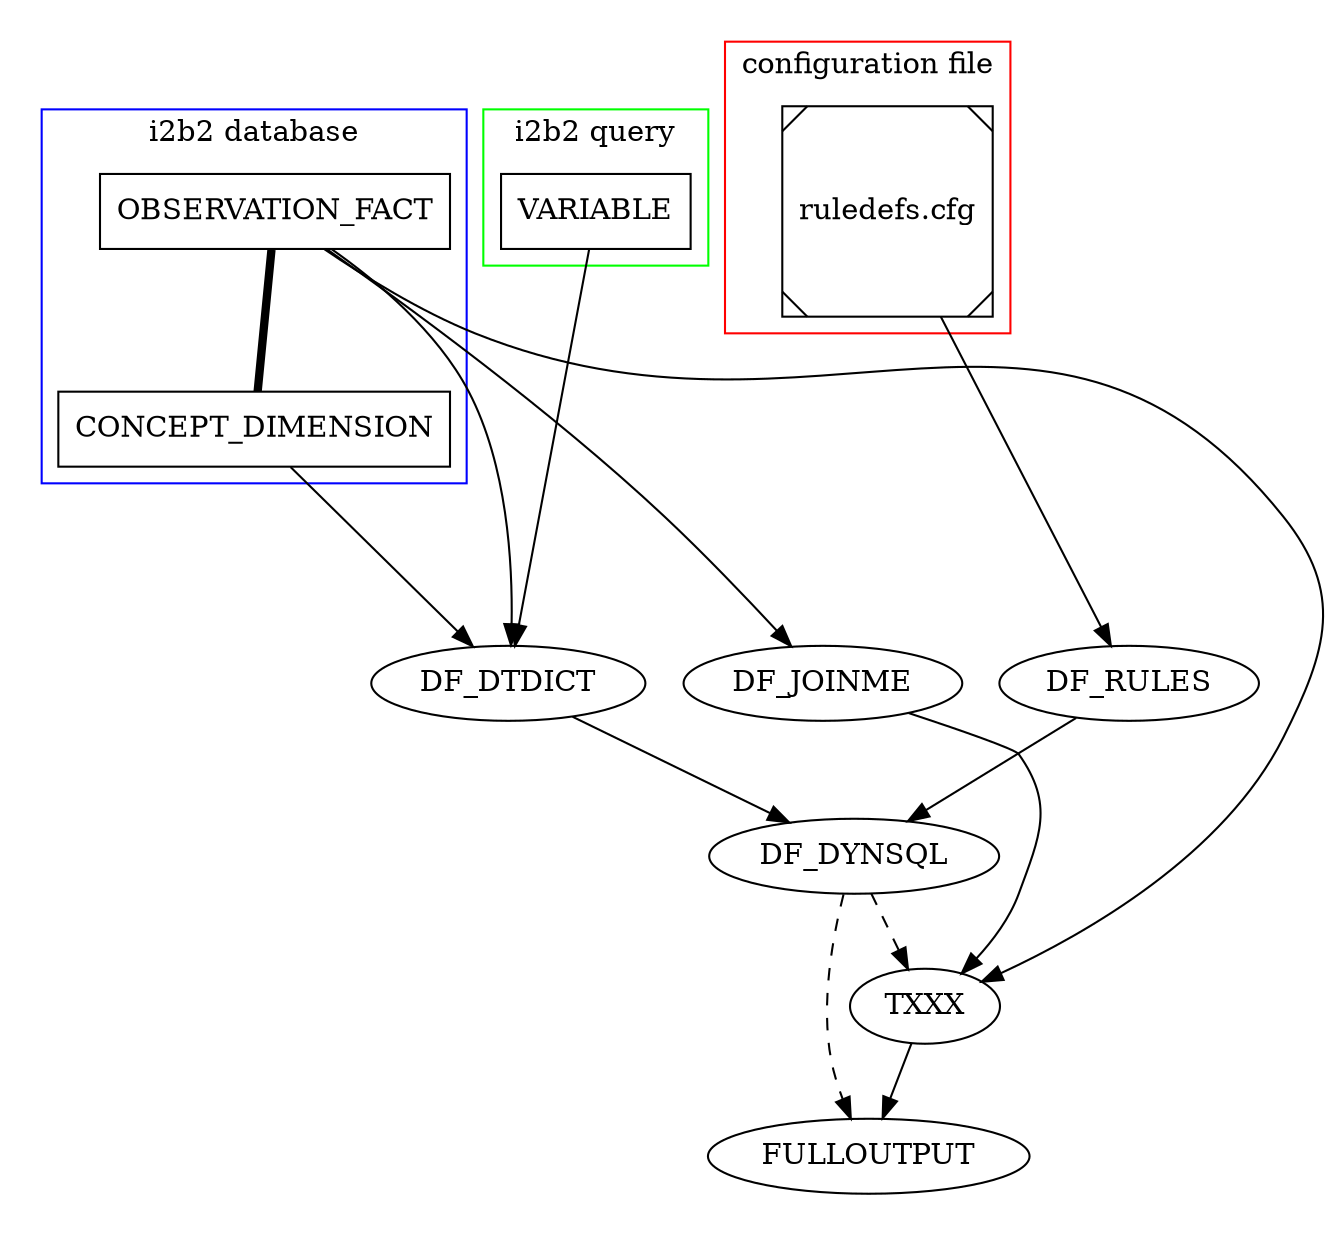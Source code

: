 digraph df {
subgraph cluster_inputs {style=invis;
subgraph cluster_db {label="i2b2 query" style="" color=green; node [shape=rectangle]; VARIABLE;}
subgraph cluster_i2b2 {label="i2b2 database" style="" color=blue; node [shape=rectangle]; OBSERVATION_FACT -> CONCEPT_DIMENSION [dir=none, penwidth=4];}
subgraph cluster_conf {label="configuration file" style="" color=red; RULES_FILE [label="ruledefs.cfg",shape=Msquare];}
}
subgraph cluster_df {label=DataFinisher; style=invis; subgraph cluster_df0 {DF_RULES; DF_DTDICT; DF_JOINME;} subgraph cluster_df1 {DF_DYNSQL;TXXX}; FULLOUTPUT;}
RULES_FILE -> DF_RULES;
OBSERVATION_FACT -> DF_JOINME; 
VARIABLE -> DF_DTDICT;
OBSERVATION_FACT -> DF_DTDICT [weight=20 len=5];
CONCEPT_DIMENSION -> DF_DTDICT [weight=10 len=5];
DF_RULES -> DF_DYNSQL;
DF_DTDICT -> DF_DYNSQL;
{OBSERVATION_FACT DF_JOINME} -> TXXX;
TXXX -> FULLOUTPUT;
DF_DYNSQL -> {TXXX FULLOUTPUT} [style=dashed];

}
